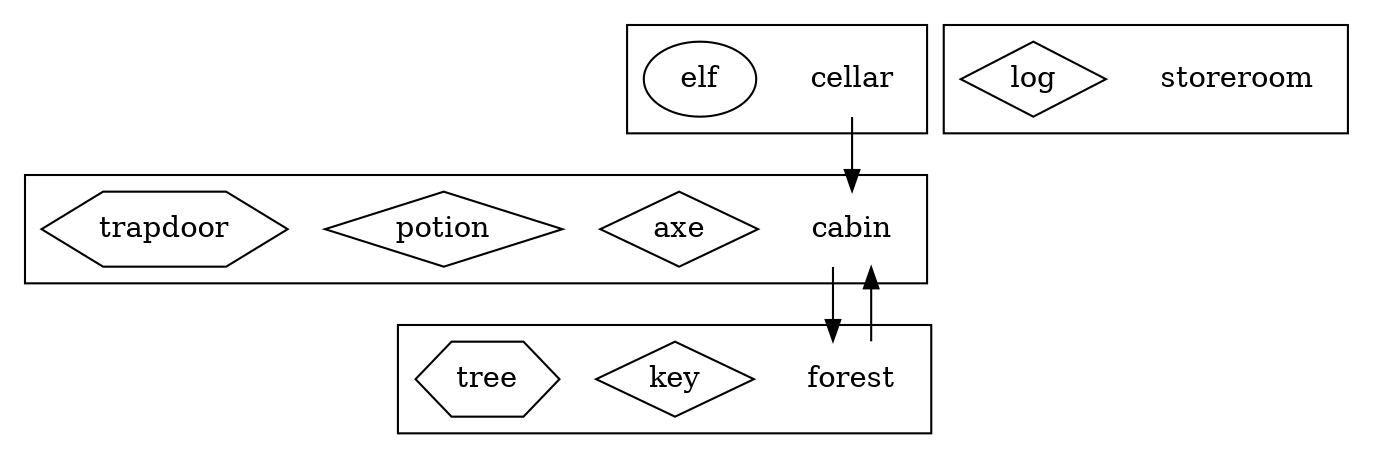 digraph layout {
    /* ortho splines just makes the arrows into straight lines (rather than curvy ones !) */
    splines = ortho;
    node [shape = "rect"];

    subgraph locations {
        subgraph cluster001 {
            node [shape = "none"];
            cabin [description = "A log cabin in the woods"];
            subgraph artefacts {
                node [shape = "diamond"];
                axe [description = "A razor sharp axe"];
                potion [description = "Magic potion"];
            }
            subgraph furniture {
                node [shape = "hexagon"];
                trapdoor [description = "Wooden trapdoor"];
            }

        }

        subgraph cluster002 {
            node [shape = "none"];
            forest [description = "A dark forest"];
            subgraph artefacts {
                node [shape = "diamond"];
                key [description = "Brass key"];
            }
            subgraph furniture {
                node [shape = "hexagon"];
                tree [description = "A big tree"];
            }
        }

        subgraph cluster003 {
            node [shape = "none"];
            cellar [description = "A dusty cellar"]
            subgraph characters {
                node [shape = "ellipse"];
                elf [description = "Angry Elf"];
            }
        }

        subgraph cluster999 {
            node [shape = "none"];
            storeroom [description = "Storage for any entities not placed in the game"]
            subgraph characters {
                node [shape = "ellipse"];
            }
            subgraph artefacts {
                node [shape = "diamond"];
                log [description = "A heavy wooden log"];
            }
            subgraph furniture {
                node [shape = "hexagon"];
            }
        }
    }

    subgraph paths {
        cabin -> forest;
        forest -> cabin;
        cellar -> cabin;
    }

}
